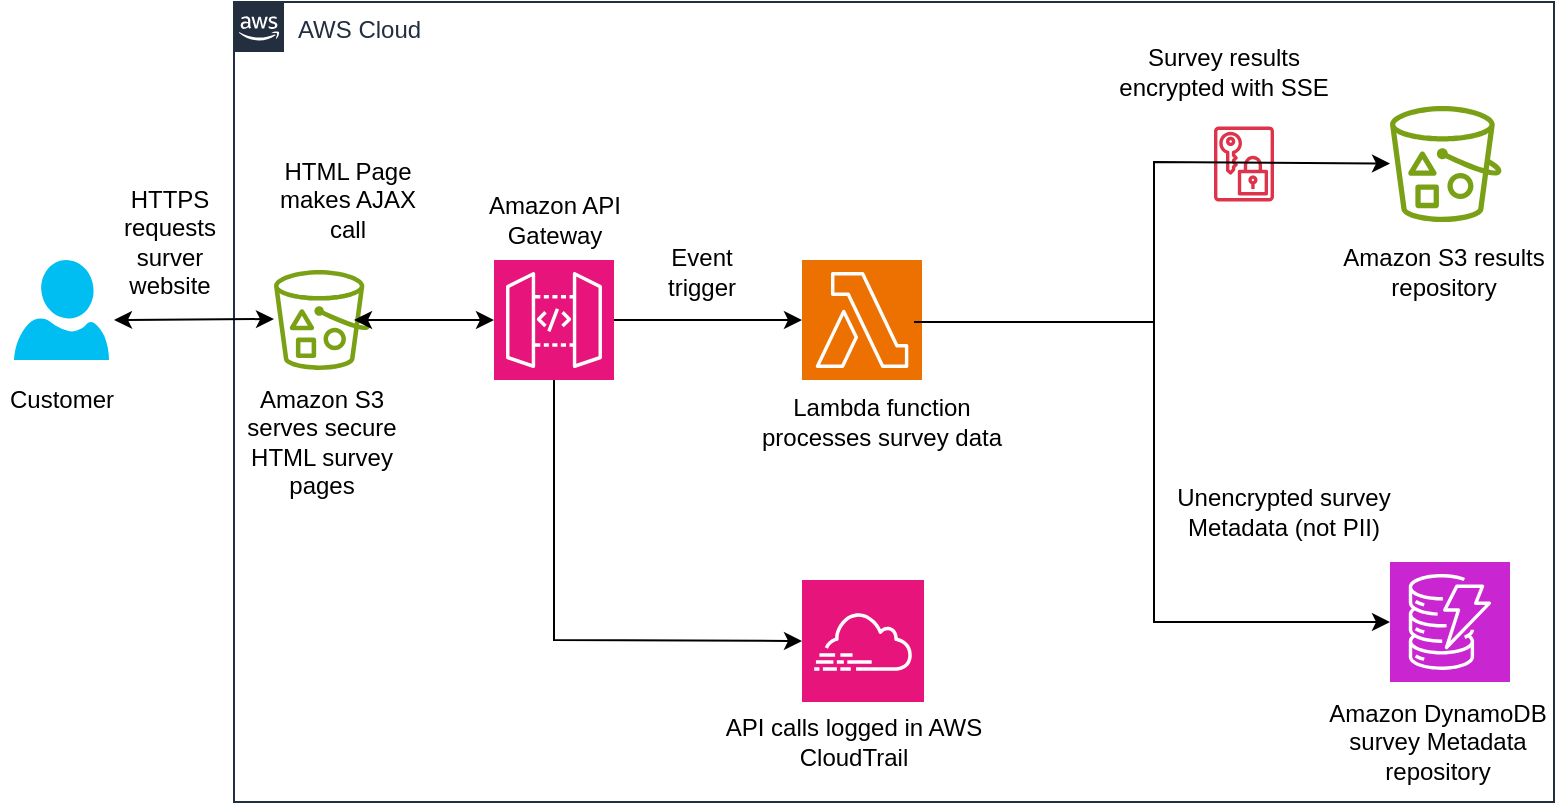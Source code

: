 <mxfile version="26.2.14">
  <diagram name="Page-1" id="d-9oMEqy6jssQfNlV5xp">
    <mxGraphModel dx="1426" dy="789" grid="0" gridSize="10" guides="1" tooltips="1" connect="1" arrows="1" fold="1" page="1" pageScale="1" pageWidth="827" pageHeight="1169" math="0" shadow="0">
      <root>
        <mxCell id="0" />
        <mxCell id="1" parent="0" />
        <mxCell id="2arKjmRqvu8P8r57SZtH-31" value="" style="group" vertex="1" connectable="0" parent="1">
          <mxGeometry x="13.75" y="80" width="776.25" height="400" as="geometry" />
        </mxCell>
        <mxCell id="2arKjmRqvu8P8r57SZtH-1" value="" style="sketch=0;outlineConnect=0;fontColor=#232F3E;gradientColor=none;fillColor=#7AA116;strokeColor=none;dashed=0;verticalLabelPosition=bottom;verticalAlign=top;align=center;html=1;fontSize=12;fontStyle=0;aspect=fixed;pointerEvents=1;shape=mxgraph.aws4.bucket_with_objects;" vertex="1" parent="2arKjmRqvu8P8r57SZtH-31">
          <mxGeometry x="136.25" y="134" width="48.08" height="50" as="geometry" />
        </mxCell>
        <mxCell id="2arKjmRqvu8P8r57SZtH-2" value="" style="sketch=0;points=[[0,0,0],[0.25,0,0],[0.5,0,0],[0.75,0,0],[1,0,0],[0,1,0],[0.25,1,0],[0.5,1,0],[0.75,1,0],[1,1,0],[0,0.25,0],[0,0.5,0],[0,0.75,0],[1,0.25,0],[1,0.5,0],[1,0.75,0]];outlineConnect=0;fontColor=#232F3E;fillColor=#E7157B;strokeColor=#ffffff;dashed=0;verticalLabelPosition=bottom;verticalAlign=top;align=center;html=1;fontSize=12;fontStyle=0;aspect=fixed;shape=mxgraph.aws4.resourceIcon;resIcon=mxgraph.aws4.api_gateway;" vertex="1" parent="2arKjmRqvu8P8r57SZtH-31">
          <mxGeometry x="246.25" y="129" width="60" height="60" as="geometry" />
        </mxCell>
        <mxCell id="2arKjmRqvu8P8r57SZtH-3" value="" style="sketch=0;points=[[0,0,0],[0.25,0,0],[0.5,0,0],[0.75,0,0],[1,0,0],[0,1,0],[0.25,1,0],[0.5,1,0],[0.75,1,0],[1,1,0],[0,0.25,0],[0,0.5,0],[0,0.75,0],[1,0.25,0],[1,0.5,0],[1,0.75,0]];outlineConnect=0;fontColor=#232F3E;fillColor=#ED7100;strokeColor=#ffffff;dashed=0;verticalLabelPosition=bottom;verticalAlign=top;align=center;html=1;fontSize=12;fontStyle=0;aspect=fixed;shape=mxgraph.aws4.resourceIcon;resIcon=mxgraph.aws4.lambda;" vertex="1" parent="2arKjmRqvu8P8r57SZtH-31">
          <mxGeometry x="400.25" y="129" width="60" height="60" as="geometry" />
        </mxCell>
        <mxCell id="2arKjmRqvu8P8r57SZtH-4" value="" style="sketch=0;points=[[0,0,0],[0.25,0,0],[0.5,0,0],[0.75,0,0],[1,0,0],[0,1,0],[0.25,1,0],[0.5,1,0],[0.75,1,0],[1,1,0],[0,0.25,0],[0,0.5,0],[0,0.75,0],[1,0.25,0],[1,0.5,0],[1,0.75,0]];points=[[0,0,0],[0.25,0,0],[0.5,0,0],[0.75,0,0],[1,0,0],[0,1,0],[0.25,1,0],[0.5,1,0],[0.75,1,0],[1,1,0],[0,0.25,0],[0,0.5,0],[0,0.75,0],[1,0.25,0],[1,0.5,0],[1,0.75,0]];outlineConnect=0;fontColor=#232F3E;fillColor=#E7157B;strokeColor=#ffffff;dashed=0;verticalLabelPosition=bottom;verticalAlign=top;align=center;html=1;fontSize=12;fontStyle=0;aspect=fixed;shape=mxgraph.aws4.resourceIcon;resIcon=mxgraph.aws4.cloudtrail;" vertex="1" parent="2arKjmRqvu8P8r57SZtH-31">
          <mxGeometry x="400.25" y="289" width="61" height="61" as="geometry" />
        </mxCell>
        <mxCell id="2arKjmRqvu8P8r57SZtH-5" value="" style="sketch=0;points=[[0,0,0],[0.25,0,0],[0.5,0,0],[0.75,0,0],[1,0,0],[0,1,0],[0.25,1,0],[0.5,1,0],[0.75,1,0],[1,1,0],[0,0.25,0],[0,0.5,0],[0,0.75,0],[1,0.25,0],[1,0.5,0],[1,0.75,0]];outlineConnect=0;fontColor=#232F3E;fillColor=#C925D1;strokeColor=#ffffff;dashed=0;verticalLabelPosition=bottom;verticalAlign=top;align=center;html=1;fontSize=12;fontStyle=0;aspect=fixed;shape=mxgraph.aws4.resourceIcon;resIcon=mxgraph.aws4.dynamodb;" vertex="1" parent="2arKjmRqvu8P8r57SZtH-31">
          <mxGeometry x="694.25" y="280" width="60" height="60" as="geometry" />
        </mxCell>
        <mxCell id="2arKjmRqvu8P8r57SZtH-6" value="" style="sketch=0;outlineConnect=0;fontColor=#232F3E;gradientColor=none;fillColor=#7AA116;strokeColor=none;dashed=0;verticalLabelPosition=bottom;verticalAlign=top;align=center;html=1;fontSize=12;fontStyle=0;aspect=fixed;pointerEvents=1;shape=mxgraph.aws4.bucket_with_objects;" vertex="1" parent="2arKjmRqvu8P8r57SZtH-31">
          <mxGeometry x="694.25" y="52" width="55.77" height="58" as="geometry" />
        </mxCell>
        <mxCell id="2arKjmRqvu8P8r57SZtH-7" value="" style="sketch=0;outlineConnect=0;fontColor=#232F3E;gradientColor=none;fillColor=#DD344C;strokeColor=none;dashed=0;verticalLabelPosition=bottom;verticalAlign=top;align=center;html=1;fontSize=12;fontStyle=0;aspect=fixed;pointerEvents=1;shape=mxgraph.aws4.data_encryption_key;" vertex="1" parent="2arKjmRqvu8P8r57SZtH-31">
          <mxGeometry x="606.25" y="62.13" width="30" height="37.74" as="geometry" />
        </mxCell>
        <mxCell id="2arKjmRqvu8P8r57SZtH-9" value="" style="endArrow=classic;html=1;rounded=0;" edge="1" parent="2arKjmRqvu8P8r57SZtH-31">
          <mxGeometry width="50" height="50" relative="1" as="geometry">
            <mxPoint x="456.25" y="160" as="sourcePoint" />
            <mxPoint x="694.257" y="80.809" as="targetPoint" />
            <Array as="points">
              <mxPoint x="576.25" y="160" />
              <mxPoint x="576.25" y="80" />
            </Array>
          </mxGeometry>
        </mxCell>
        <mxCell id="2arKjmRqvu8P8r57SZtH-10" value="" style="endArrow=classic;html=1;rounded=0;entryX=0;entryY=0.5;entryDx=0;entryDy=0;entryPerimeter=0;" edge="1" parent="2arKjmRqvu8P8r57SZtH-31" target="2arKjmRqvu8P8r57SZtH-5">
          <mxGeometry width="50" height="50" relative="1" as="geometry">
            <mxPoint x="576.25" y="160" as="sourcePoint" />
            <mxPoint x="626.25" y="110" as="targetPoint" />
            <Array as="points">
              <mxPoint x="576.25" y="310" />
            </Array>
          </mxGeometry>
        </mxCell>
        <mxCell id="2arKjmRqvu8P8r57SZtH-11" value="" style="endArrow=classic;html=1;rounded=0;entryX=0;entryY=0.5;entryDx=0;entryDy=0;entryPerimeter=0;exitX=1;exitY=0.5;exitDx=0;exitDy=0;exitPerimeter=0;" edge="1" parent="2arKjmRqvu8P8r57SZtH-31" source="2arKjmRqvu8P8r57SZtH-2" target="2arKjmRqvu8P8r57SZtH-3">
          <mxGeometry width="50" height="50" relative="1" as="geometry">
            <mxPoint x="326.25" y="160" as="sourcePoint" />
            <mxPoint x="346.25" y="110" as="targetPoint" />
          </mxGeometry>
        </mxCell>
        <mxCell id="2arKjmRqvu8P8r57SZtH-12" value="" style="endArrow=classic;html=1;rounded=0;entryX=0;entryY=0.5;entryDx=0;entryDy=0;entryPerimeter=0;exitX=0.5;exitY=1;exitDx=0;exitDy=0;exitPerimeter=0;" edge="1" parent="2arKjmRqvu8P8r57SZtH-31" source="2arKjmRqvu8P8r57SZtH-2" target="2arKjmRqvu8P8r57SZtH-4">
          <mxGeometry width="50" height="50" relative="1" as="geometry">
            <mxPoint x="256.25" y="200" as="sourcePoint" />
            <mxPoint x="386.25" y="169" as="targetPoint" />
            <Array as="points">
              <mxPoint x="276.25" y="319" />
            </Array>
          </mxGeometry>
        </mxCell>
        <mxCell id="2arKjmRqvu8P8r57SZtH-13" value="" style="endArrow=classic;startArrow=classic;html=1;rounded=0;entryX=0;entryY=0.5;entryDx=0;entryDy=0;entryPerimeter=0;" edge="1" parent="2arKjmRqvu8P8r57SZtH-31" target="2arKjmRqvu8P8r57SZtH-2">
          <mxGeometry width="50" height="50" relative="1" as="geometry">
            <mxPoint x="176.25" y="159" as="sourcePoint" />
            <mxPoint x="186.25" y="110" as="targetPoint" />
          </mxGeometry>
        </mxCell>
        <mxCell id="2arKjmRqvu8P8r57SZtH-15" value="AWS Cloud" style="points=[[0,0],[0.25,0],[0.5,0],[0.75,0],[1,0],[1,0.25],[1,0.5],[1,0.75],[1,1],[0.75,1],[0.5,1],[0.25,1],[0,1],[0,0.75],[0,0.5],[0,0.25]];outlineConnect=0;gradientColor=none;html=1;whiteSpace=wrap;fontSize=12;fontStyle=0;container=1;pointerEvents=0;collapsible=0;recursiveResize=0;shape=mxgraph.aws4.group;grIcon=mxgraph.aws4.group_aws_cloud_alt;strokeColor=#232F3E;fillColor=none;verticalAlign=top;align=left;spacingLeft=30;fontColor=#232F3E;dashed=0;" vertex="1" parent="2arKjmRqvu8P8r57SZtH-31">
          <mxGeometry x="116.25" width="660" height="400" as="geometry" />
        </mxCell>
        <mxCell id="2arKjmRqvu8P8r57SZtH-21" value="Amazon S3 serves secure HTML survey pages" style="text;strokeColor=none;align=center;fillColor=none;html=1;verticalAlign=middle;whiteSpace=wrap;rounded=0;" vertex="1" parent="2arKjmRqvu8P8r57SZtH-15">
          <mxGeometry x="-3.94" y="179" width="95.96" height="81" as="geometry" />
        </mxCell>
        <mxCell id="2arKjmRqvu8P8r57SZtH-23" value="HTML Page makes AJAX call" style="text;strokeColor=none;align=center;fillColor=none;html=1;verticalAlign=middle;whiteSpace=wrap;rounded=0;" vertex="1" parent="2arKjmRqvu8P8r57SZtH-15">
          <mxGeometry x="14.04" y="69" width="85.96" height="60" as="geometry" />
        </mxCell>
        <mxCell id="2arKjmRqvu8P8r57SZtH-25" value="Lambda function processes survey data" style="text;strokeColor=none;align=center;fillColor=none;html=1;verticalAlign=middle;whiteSpace=wrap;rounded=0;" vertex="1" parent="2arKjmRqvu8P8r57SZtH-15">
          <mxGeometry x="253.5" y="180" width="140" height="60" as="geometry" />
        </mxCell>
        <mxCell id="2arKjmRqvu8P8r57SZtH-26" value="API calls logged in AWS CloudTrail" style="text;strokeColor=none;align=center;fillColor=none;html=1;verticalAlign=middle;whiteSpace=wrap;rounded=0;" vertex="1" parent="2arKjmRqvu8P8r57SZtH-15">
          <mxGeometry x="240" y="340" width="140" height="60" as="geometry" />
        </mxCell>
        <mxCell id="2arKjmRqvu8P8r57SZtH-28" value="Amazon S3 results repository" style="text;strokeColor=none;align=center;fillColor=none;html=1;verticalAlign=middle;whiteSpace=wrap;rounded=0;" vertex="1" parent="2arKjmRqvu8P8r57SZtH-15">
          <mxGeometry x="550" y="110" width="110" height="50" as="geometry" />
        </mxCell>
        <mxCell id="2arKjmRqvu8P8r57SZtH-29" value="Survey results encrypted with SSE" style="text;strokeColor=none;align=center;fillColor=none;html=1;verticalAlign=middle;whiteSpace=wrap;rounded=0;" vertex="1" parent="2arKjmRqvu8P8r57SZtH-15">
          <mxGeometry x="440" y="10" width="110" height="50" as="geometry" />
        </mxCell>
        <mxCell id="2arKjmRqvu8P8r57SZtH-30" value="Unencrypted survey Metadata (not PII)" style="text;strokeColor=none;align=center;fillColor=none;html=1;verticalAlign=middle;whiteSpace=wrap;rounded=0;" vertex="1" parent="2arKjmRqvu8P8r57SZtH-15">
          <mxGeometry x="470" y="230" width="110" height="50" as="geometry" />
        </mxCell>
        <mxCell id="2arKjmRqvu8P8r57SZtH-16" value="" style="verticalLabelPosition=bottom;html=1;verticalAlign=top;align=center;strokeColor=none;fillColor=#00BEF2;shape=mxgraph.azure.user;" vertex="1" parent="2arKjmRqvu8P8r57SZtH-31">
          <mxGeometry x="6.25" y="129" width="47.5" height="50" as="geometry" />
        </mxCell>
        <mxCell id="2arKjmRqvu8P8r57SZtH-17" value="" style="endArrow=classic;startArrow=classic;html=1;rounded=0;entryX=0;entryY=0.5;entryDx=0;entryDy=0;entryPerimeter=0;" edge="1" parent="2arKjmRqvu8P8r57SZtH-31">
          <mxGeometry width="50" height="50" relative="1" as="geometry">
            <mxPoint x="56.25" y="159" as="sourcePoint" />
            <mxPoint x="136.25" y="158.5" as="targetPoint" />
          </mxGeometry>
        </mxCell>
        <mxCell id="2arKjmRqvu8P8r57SZtH-19" value="Customer" style="text;strokeColor=none;align=center;fillColor=none;html=1;verticalAlign=middle;whiteSpace=wrap;rounded=0;" vertex="1" parent="2arKjmRqvu8P8r57SZtH-31">
          <mxGeometry y="184" width="60" height="30" as="geometry" />
        </mxCell>
        <mxCell id="2arKjmRqvu8P8r57SZtH-20" value="HTTPS requests surver website" style="text;strokeColor=none;align=center;fillColor=none;html=1;verticalAlign=middle;whiteSpace=wrap;rounded=0;" vertex="1" parent="2arKjmRqvu8P8r57SZtH-31">
          <mxGeometry x="53.75" y="90" width="60" height="60" as="geometry" />
        </mxCell>
        <mxCell id="2arKjmRqvu8P8r57SZtH-24" value="Event trigger" style="text;strokeColor=none;align=center;fillColor=none;html=1;verticalAlign=middle;whiteSpace=wrap;rounded=0;" vertex="1" parent="2arKjmRqvu8P8r57SZtH-31">
          <mxGeometry x="320.25" y="113" width="60" height="44" as="geometry" />
        </mxCell>
        <mxCell id="2arKjmRqvu8P8r57SZtH-22" value="Amazon API Gateway" style="text;strokeColor=none;align=center;fillColor=none;html=1;verticalAlign=middle;whiteSpace=wrap;rounded=0;" vertex="1" parent="2arKjmRqvu8P8r57SZtH-31">
          <mxGeometry x="238.75" y="86" width="75" height="46" as="geometry" />
        </mxCell>
        <mxCell id="2arKjmRqvu8P8r57SZtH-27" value="Amazon DynamoDB survey Metadata repository" style="text;strokeColor=none;align=center;fillColor=none;html=1;verticalAlign=middle;whiteSpace=wrap;rounded=0;" vertex="1" parent="2arKjmRqvu8P8r57SZtH-31">
          <mxGeometry x="660" y="340" width="116.25" height="60" as="geometry" />
        </mxCell>
      </root>
    </mxGraphModel>
  </diagram>
</mxfile>
